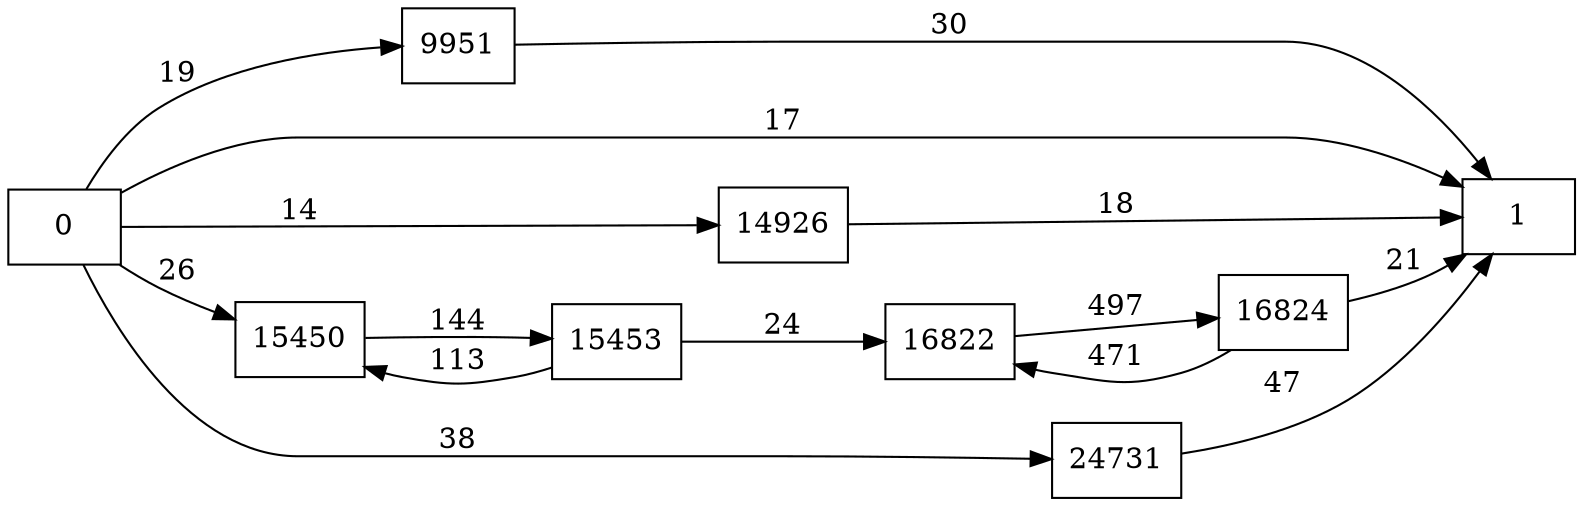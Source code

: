digraph {
	graph [rankdir=LR]
	node [shape=rectangle]
	9951 -> 1 [label=30]
	14926 -> 1 [label=18]
	15450 -> 15453 [label=144]
	15453 -> 15450 [label=113]
	15453 -> 16822 [label=24]
	16822 -> 16824 [label=497]
	16824 -> 16822 [label=471]
	16824 -> 1 [label=21]
	24731 -> 1 [label=47]
	0 -> 1 [label=17]
	0 -> 9951 [label=19]
	0 -> 14926 [label=14]
	0 -> 15450 [label=26]
	0 -> 24731 [label=38]
}
